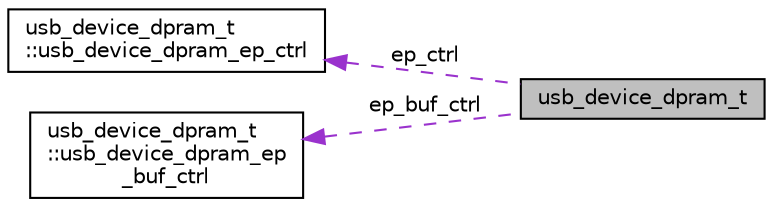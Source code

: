 digraph "usb_device_dpram_t"
{
 // LATEX_PDF_SIZE
  edge [fontname="Helvetica",fontsize="10",labelfontname="Helvetica",labelfontsize="10"];
  node [fontname="Helvetica",fontsize="10",shape=record];
  rankdir="LR";
  Node1 [label="usb_device_dpram_t",height=0.2,width=0.4,color="black", fillcolor="grey75", style="filled", fontcolor="black",tooltip=" "];
  Node2 -> Node1 [dir="back",color="darkorchid3",fontsize="10",style="dashed",label=" ep_ctrl" ,fontname="Helvetica"];
  Node2 [label="usb_device_dpram_t\l::usb_device_dpram_ep_ctrl",height=0.2,width=0.4,color="black", fillcolor="white", style="filled",URL="$structusb__device__dpram__t_1_1usb__device__dpram__ep__ctrl.html",tooltip=" "];
  Node3 -> Node1 [dir="back",color="darkorchid3",fontsize="10",style="dashed",label=" ep_buf_ctrl" ,fontname="Helvetica"];
  Node3 [label="usb_device_dpram_t\l::usb_device_dpram_ep\l_buf_ctrl",height=0.2,width=0.4,color="black", fillcolor="white", style="filled",URL="$structusb__device__dpram__t_1_1usb__device__dpram__ep__buf__ctrl.html",tooltip=" "];
}
